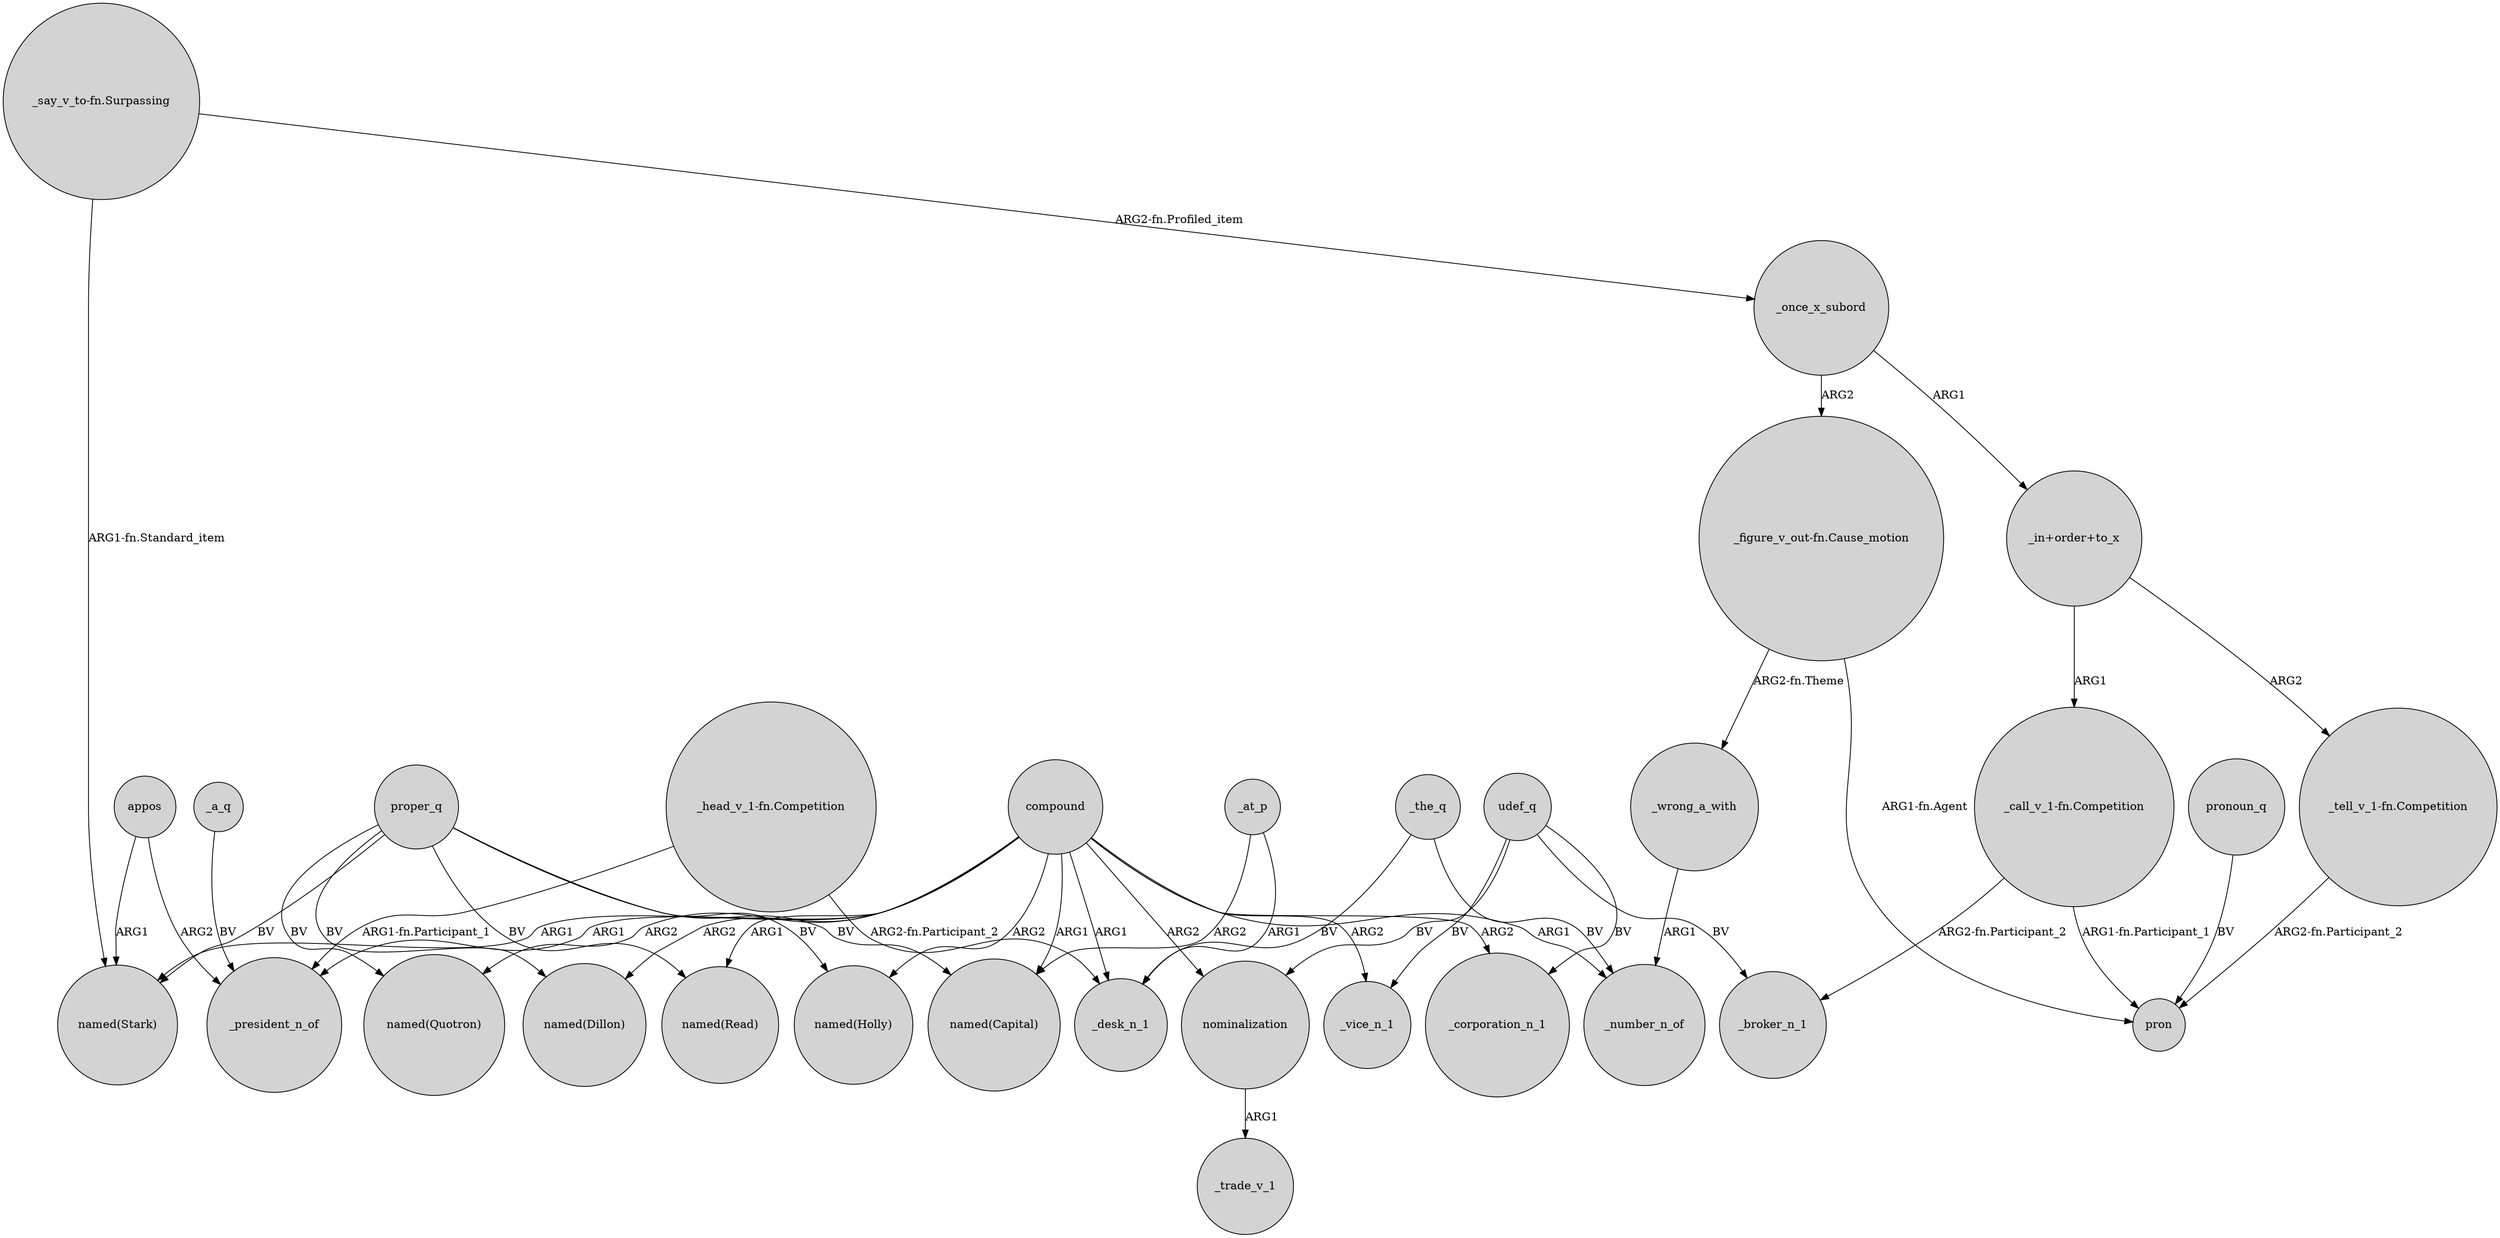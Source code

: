 digraph {
	node [shape=circle style=filled]
	compound -> "named(Quotron)" [label=ARG2]
	"_figure_v_out-fn.Cause_motion" -> _wrong_a_with [label="ARG2-fn.Theme"]
	compound -> "named(Holly)" [label=ARG2]
	proper_q -> "named(Read)" [label=BV]
	proper_q -> "named(Stark)" [label=BV]
	appos -> _president_n_of [label=ARG2]
	compound -> _number_n_of [label=ARG1]
	"_head_v_1-fn.Competition" -> _president_n_of [label="ARG1-fn.Participant_1"]
	udef_q -> _broker_n_1 [label=BV]
	"_in+order+to_x" -> "_tell_v_1-fn.Competition" [label=ARG2]
	_the_q -> _number_n_of [label=BV]
	"_call_v_1-fn.Competition" -> _broker_n_1 [label="ARG2-fn.Participant_2"]
	_once_x_subord -> "_figure_v_out-fn.Cause_motion" [label=ARG2]
	proper_q -> "named(Capital)" [label=BV]
	"_call_v_1-fn.Competition" -> pron [label="ARG1-fn.Participant_1"]
	_once_x_subord -> "_in+order+to_x" [label=ARG1]
	udef_q -> nominalization [label=BV]
	"_in+order+to_x" -> "_call_v_1-fn.Competition" [label=ARG1]
	_at_p -> _desk_n_1 [label=ARG1]
	appos -> "named(Stark)" [label=ARG1]
	"_head_v_1-fn.Competition" -> _desk_n_1 [label="ARG2-fn.Participant_2"]
	"_say_v_to-fn.Surpassing" -> _once_x_subord [label="ARG2-fn.Profiled_item"]
	"_say_v_to-fn.Surpassing" -> "named(Stark)" [label="ARG1-fn.Standard_item"]
	compound -> nominalization [label=ARG2]
	_wrong_a_with -> _number_n_of [label=ARG1]
	compound -> "named(Dillon)" [label=ARG2]
	pronoun_q -> pron [label=BV]
	_a_q -> _president_n_of [label=BV]
	compound -> "named(Read)" [label=ARG1]
	compound -> _desk_n_1 [label=ARG1]
	udef_q -> _vice_n_1 [label=BV]
	"_figure_v_out-fn.Cause_motion" -> pron [label="ARG1-fn.Agent"]
	proper_q -> "named(Quotron)" [label=BV]
	compound -> "named(Stark)" [label=ARG1]
	_at_p -> "named(Capital)" [label=ARG2]
	compound -> _vice_n_1 [label=ARG2]
	compound -> _corporation_n_1 [label=ARG2]
	udef_q -> _corporation_n_1 [label=BV]
	proper_q -> "named(Holly)" [label=BV]
	compound -> _president_n_of [label=ARG1]
	proper_q -> "named(Dillon)" [label=BV]
	_the_q -> _desk_n_1 [label=BV]
	compound -> "named(Capital)" [label=ARG1]
	nominalization -> _trade_v_1 [label=ARG1]
	"_tell_v_1-fn.Competition" -> pron [label="ARG2-fn.Participant_2"]
}
